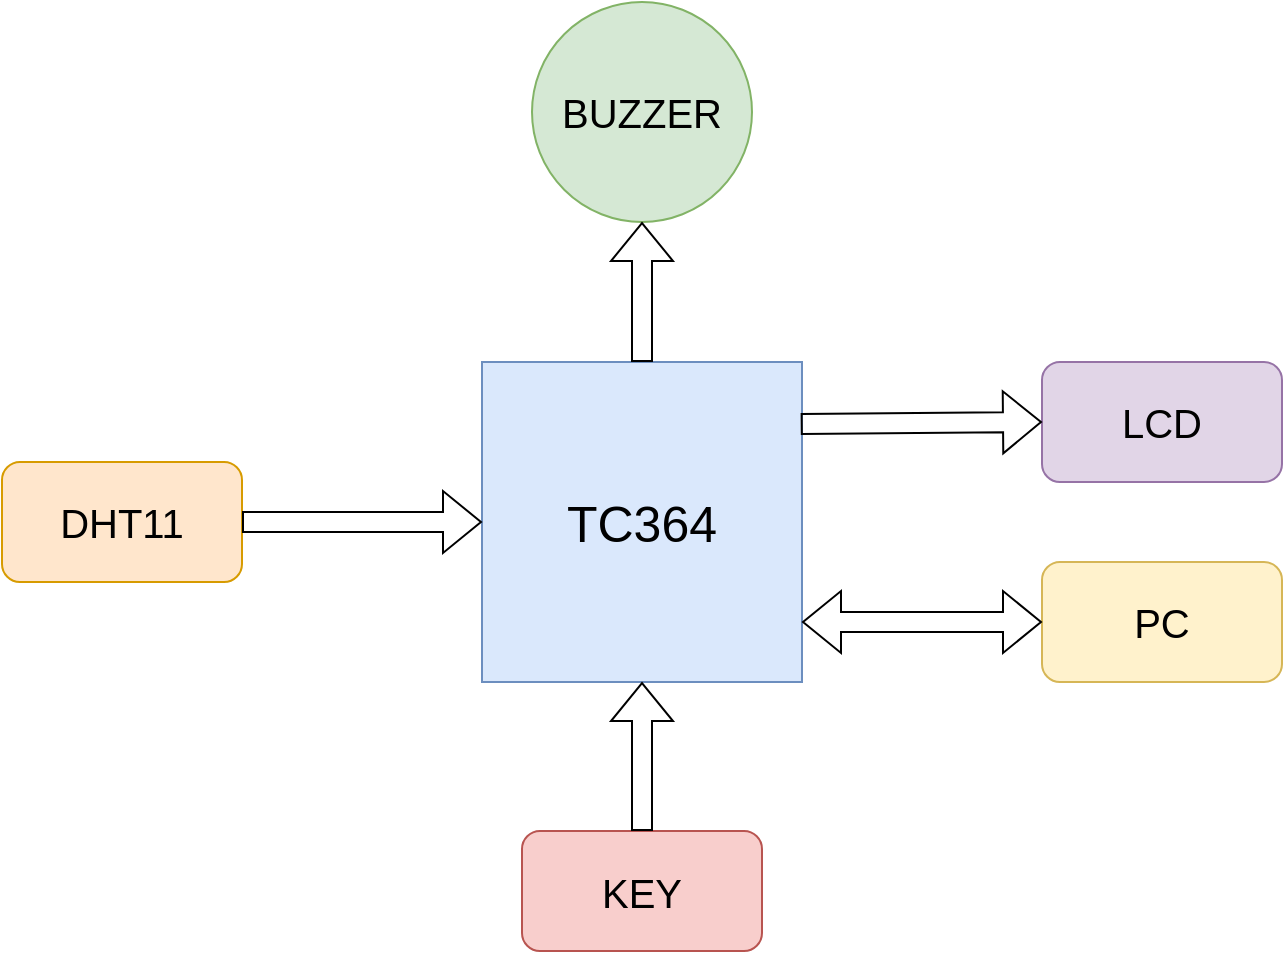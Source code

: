 <mxfile version="18.0.7" type="github">
  <diagram id="UgXfJOJUgGlmTHs5jjQJ" name="Page-1">
    <mxGraphModel dx="1148" dy="757" grid="1" gridSize="10" guides="1" tooltips="1" connect="1" arrows="1" fold="1" page="1" pageScale="1" pageWidth="827" pageHeight="1169" math="0" shadow="0">
      <root>
        <mxCell id="0" />
        <mxCell id="1" parent="0" />
        <mxCell id="-VSuQ_bHbJfWVlwsvXDE-1" value="&lt;font style=&quot;font-size: 20px;&quot;&gt;DHT11&lt;/font&gt;" style="rounded=1;whiteSpace=wrap;html=1;fillColor=#ffe6cc;strokeColor=#d79b00;" vertex="1" parent="1">
          <mxGeometry x="100" y="400" width="120" height="60" as="geometry" />
        </mxCell>
        <mxCell id="-VSuQ_bHbJfWVlwsvXDE-2" value="&lt;font style=&quot;font-size: 20px;&quot;&gt;KEY&lt;/font&gt;" style="rounded=1;whiteSpace=wrap;html=1;fillColor=#f8cecc;strokeColor=#b85450;" vertex="1" parent="1">
          <mxGeometry x="360" y="584.5" width="120" height="60" as="geometry" />
        </mxCell>
        <mxCell id="-VSuQ_bHbJfWVlwsvXDE-4" value="&lt;font style=&quot;font-size: 25px;&quot;&gt;TC364&lt;/font&gt;" style="whiteSpace=wrap;html=1;aspect=fixed;fillColor=#dae8fc;strokeColor=#6c8ebf;fontSize=25;" vertex="1" parent="1">
          <mxGeometry x="340" y="350" width="160" height="160" as="geometry" />
        </mxCell>
        <mxCell id="-VSuQ_bHbJfWVlwsvXDE-5" value="&lt;font style=&quot;font-size: 20px;&quot;&gt;LCD&lt;/font&gt;" style="rounded=1;whiteSpace=wrap;html=1;fillColor=#e1d5e7;strokeColor=#9673a6;" vertex="1" parent="1">
          <mxGeometry x="620" y="350" width="120" height="60" as="geometry" />
        </mxCell>
        <mxCell id="-VSuQ_bHbJfWVlwsvXDE-6" value="&lt;font style=&quot;font-size: 20px;&quot;&gt;PC&lt;/font&gt;" style="rounded=1;whiteSpace=wrap;html=1;fillColor=#fff2cc;strokeColor=#d6b656;" vertex="1" parent="1">
          <mxGeometry x="620" y="450" width="120" height="60" as="geometry" />
        </mxCell>
        <mxCell id="-VSuQ_bHbJfWVlwsvXDE-7" value="BUZZER" style="ellipse;whiteSpace=wrap;html=1;aspect=fixed;fontFamily=Helvetica;fontSize=20;fillColor=#d5e8d4;strokeColor=#82b366;" vertex="1" parent="1">
          <mxGeometry x="365" y="170" width="110" height="110" as="geometry" />
        </mxCell>
        <mxCell id="-VSuQ_bHbJfWVlwsvXDE-8" value="" style="shape=flexArrow;endArrow=classic;html=1;rounded=0;fontFamily=Helvetica;fontSize=20;entryX=0.5;entryY=1;entryDx=0;entryDy=0;exitX=0.5;exitY=0;exitDx=0;exitDy=0;" edge="1" parent="1" source="-VSuQ_bHbJfWVlwsvXDE-2" target="-VSuQ_bHbJfWVlwsvXDE-4">
          <mxGeometry width="50" height="50" relative="1" as="geometry">
            <mxPoint x="420" y="580" as="sourcePoint" />
            <mxPoint x="440" y="410" as="targetPoint" />
          </mxGeometry>
        </mxCell>
        <mxCell id="-VSuQ_bHbJfWVlwsvXDE-9" value="" style="shape=flexArrow;endArrow=classic;html=1;rounded=0;fontFamily=Helvetica;fontSize=20;" edge="1" parent="1" source="-VSuQ_bHbJfWVlwsvXDE-4">
          <mxGeometry width="50" height="50" relative="1" as="geometry">
            <mxPoint x="390" y="460" as="sourcePoint" />
            <mxPoint x="420" y="280" as="targetPoint" />
          </mxGeometry>
        </mxCell>
        <mxCell id="-VSuQ_bHbJfWVlwsvXDE-10" value="" style="shape=flexArrow;endArrow=classic;html=1;rounded=0;fontFamily=Helvetica;fontSize=20;exitX=1;exitY=0.5;exitDx=0;exitDy=0;entryX=0;entryY=0.5;entryDx=0;entryDy=0;" edge="1" parent="1" source="-VSuQ_bHbJfWVlwsvXDE-1" target="-VSuQ_bHbJfWVlwsvXDE-4">
          <mxGeometry width="50" height="50" relative="1" as="geometry">
            <mxPoint x="390" y="460" as="sourcePoint" />
            <mxPoint x="440" y="410" as="targetPoint" />
          </mxGeometry>
        </mxCell>
        <mxCell id="-VSuQ_bHbJfWVlwsvXDE-11" value="" style="shape=flexArrow;endArrow=classic;html=1;rounded=0;fontFamily=Helvetica;fontSize=20;entryX=0;entryY=0.5;entryDx=0;entryDy=0;exitX=0.996;exitY=0.194;exitDx=0;exitDy=0;exitPerimeter=0;" edge="1" parent="1" source="-VSuQ_bHbJfWVlwsvXDE-4" target="-VSuQ_bHbJfWVlwsvXDE-5">
          <mxGeometry width="50" height="50" relative="1" as="geometry">
            <mxPoint x="390" y="460" as="sourcePoint" />
            <mxPoint x="440" y="410" as="targetPoint" />
          </mxGeometry>
        </mxCell>
        <mxCell id="-VSuQ_bHbJfWVlwsvXDE-12" value="" style="shape=flexArrow;endArrow=classic;startArrow=classic;html=1;rounded=0;fontFamily=Helvetica;fontSize=20;entryX=0;entryY=0.5;entryDx=0;entryDy=0;" edge="1" parent="1" target="-VSuQ_bHbJfWVlwsvXDE-6">
          <mxGeometry width="100" height="100" relative="1" as="geometry">
            <mxPoint x="500" y="480" as="sourcePoint" />
            <mxPoint x="460" y="380" as="targetPoint" />
          </mxGeometry>
        </mxCell>
      </root>
    </mxGraphModel>
  </diagram>
</mxfile>
